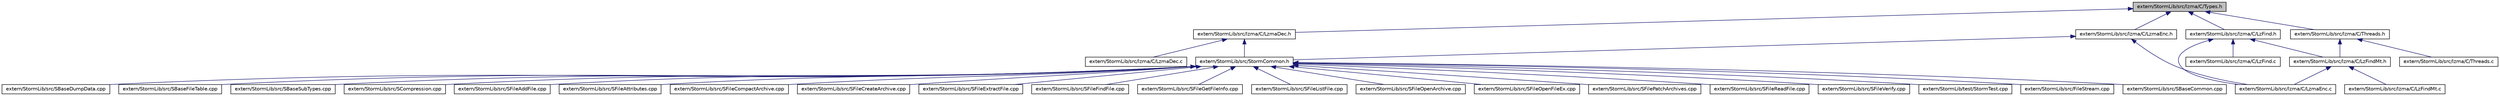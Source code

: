 digraph G
{
  edge [fontname="Helvetica",fontsize="10",labelfontname="Helvetica",labelfontsize="10"];
  node [fontname="Helvetica",fontsize="10",shape=record];
  Node1 [label="extern/StormLib/src/lzma/C/Types.h",height=0.2,width=0.4,color="black", fillcolor="grey75", style="filled" fontcolor="black"];
  Node1 -> Node2 [dir="back",color="midnightblue",fontsize="10",style="solid",fontname="Helvetica"];
  Node2 [label="extern/StormLib/src/lzma/C/LzmaEnc.h",height=0.2,width=0.4,color="black", fillcolor="white", style="filled",URL="$_lzma_enc_8h.html"];
  Node2 -> Node3 [dir="back",color="midnightblue",fontsize="10",style="solid",fontname="Helvetica"];
  Node3 [label="extern/StormLib/src/StormCommon.h",height=0.2,width=0.4,color="black", fillcolor="white", style="filled",URL="$_storm_common_8h.html"];
  Node3 -> Node4 [dir="back",color="midnightblue",fontsize="10",style="solid",fontname="Helvetica"];
  Node4 [label="extern/StormLib/src/FileStream.cpp",height=0.2,width=0.4,color="black", fillcolor="white", style="filled",URL="$_file_stream_8cpp.html"];
  Node3 -> Node5 [dir="back",color="midnightblue",fontsize="10",style="solid",fontname="Helvetica"];
  Node5 [label="extern/StormLib/src/SBaseCommon.cpp",height=0.2,width=0.4,color="black", fillcolor="white", style="filled",URL="$_s_base_common_8cpp.html"];
  Node3 -> Node6 [dir="back",color="midnightblue",fontsize="10",style="solid",fontname="Helvetica"];
  Node6 [label="extern/StormLib/src/SBaseDumpData.cpp",height=0.2,width=0.4,color="black", fillcolor="white", style="filled",URL="$_s_base_dump_data_8cpp.html"];
  Node3 -> Node7 [dir="back",color="midnightblue",fontsize="10",style="solid",fontname="Helvetica"];
  Node7 [label="extern/StormLib/src/SBaseFileTable.cpp",height=0.2,width=0.4,color="black", fillcolor="white", style="filled",URL="$_s_base_file_table_8cpp.html"];
  Node3 -> Node8 [dir="back",color="midnightblue",fontsize="10",style="solid",fontname="Helvetica"];
  Node8 [label="extern/StormLib/src/SBaseSubTypes.cpp",height=0.2,width=0.4,color="black", fillcolor="white", style="filled",URL="$_s_base_sub_types_8cpp.html"];
  Node3 -> Node9 [dir="back",color="midnightblue",fontsize="10",style="solid",fontname="Helvetica"];
  Node9 [label="extern/StormLib/src/SCompression.cpp",height=0.2,width=0.4,color="black", fillcolor="white", style="filled",URL="$_s_compression_8cpp.html"];
  Node3 -> Node10 [dir="back",color="midnightblue",fontsize="10",style="solid",fontname="Helvetica"];
  Node10 [label="extern/StormLib/src/SFileAddFile.cpp",height=0.2,width=0.4,color="black", fillcolor="white", style="filled",URL="$_s_file_add_file_8cpp.html"];
  Node3 -> Node11 [dir="back",color="midnightblue",fontsize="10",style="solid",fontname="Helvetica"];
  Node11 [label="extern/StormLib/src/SFileAttributes.cpp",height=0.2,width=0.4,color="black", fillcolor="white", style="filled",URL="$_s_file_attributes_8cpp.html"];
  Node3 -> Node12 [dir="back",color="midnightblue",fontsize="10",style="solid",fontname="Helvetica"];
  Node12 [label="extern/StormLib/src/SFileCompactArchive.cpp",height=0.2,width=0.4,color="black", fillcolor="white", style="filled",URL="$_s_file_compact_archive_8cpp.html"];
  Node3 -> Node13 [dir="back",color="midnightblue",fontsize="10",style="solid",fontname="Helvetica"];
  Node13 [label="extern/StormLib/src/SFileCreateArchive.cpp",height=0.2,width=0.4,color="black", fillcolor="white", style="filled",URL="$_s_file_create_archive_8cpp.html"];
  Node3 -> Node14 [dir="back",color="midnightblue",fontsize="10",style="solid",fontname="Helvetica"];
  Node14 [label="extern/StormLib/src/SFileExtractFile.cpp",height=0.2,width=0.4,color="black", fillcolor="white", style="filled",URL="$_s_file_extract_file_8cpp.html"];
  Node3 -> Node15 [dir="back",color="midnightblue",fontsize="10",style="solid",fontname="Helvetica"];
  Node15 [label="extern/StormLib/src/SFileFindFile.cpp",height=0.2,width=0.4,color="black", fillcolor="white", style="filled",URL="$_s_file_find_file_8cpp.html"];
  Node3 -> Node16 [dir="back",color="midnightblue",fontsize="10",style="solid",fontname="Helvetica"];
  Node16 [label="extern/StormLib/src/SFileGetFileInfo.cpp",height=0.2,width=0.4,color="black", fillcolor="white", style="filled",URL="$_s_file_get_file_info_8cpp.html"];
  Node3 -> Node17 [dir="back",color="midnightblue",fontsize="10",style="solid",fontname="Helvetica"];
  Node17 [label="extern/StormLib/src/SFileListFile.cpp",height=0.2,width=0.4,color="black", fillcolor="white", style="filled",URL="$_s_file_list_file_8cpp.html"];
  Node3 -> Node18 [dir="back",color="midnightblue",fontsize="10",style="solid",fontname="Helvetica"];
  Node18 [label="extern/StormLib/src/SFileOpenArchive.cpp",height=0.2,width=0.4,color="black", fillcolor="white", style="filled",URL="$_s_file_open_archive_8cpp.html"];
  Node3 -> Node19 [dir="back",color="midnightblue",fontsize="10",style="solid",fontname="Helvetica"];
  Node19 [label="extern/StormLib/src/SFileOpenFileEx.cpp",height=0.2,width=0.4,color="black", fillcolor="white", style="filled",URL="$_s_file_open_file_ex_8cpp.html"];
  Node3 -> Node20 [dir="back",color="midnightblue",fontsize="10",style="solid",fontname="Helvetica"];
  Node20 [label="extern/StormLib/src/SFilePatchArchives.cpp",height=0.2,width=0.4,color="black", fillcolor="white", style="filled",URL="$_s_file_patch_archives_8cpp.html"];
  Node3 -> Node21 [dir="back",color="midnightblue",fontsize="10",style="solid",fontname="Helvetica"];
  Node21 [label="extern/StormLib/src/SFileReadFile.cpp",height=0.2,width=0.4,color="black", fillcolor="white", style="filled",URL="$_s_file_read_file_8cpp.html"];
  Node3 -> Node22 [dir="back",color="midnightblue",fontsize="10",style="solid",fontname="Helvetica"];
  Node22 [label="extern/StormLib/src/SFileVerify.cpp",height=0.2,width=0.4,color="black", fillcolor="white", style="filled",URL="$_s_file_verify_8cpp.html"];
  Node3 -> Node23 [dir="back",color="midnightblue",fontsize="10",style="solid",fontname="Helvetica"];
  Node23 [label="extern/StormLib/test/StormTest.cpp",height=0.2,width=0.4,color="black", fillcolor="white", style="filled",URL="$_storm_test_8cpp.html"];
  Node2 -> Node24 [dir="back",color="midnightblue",fontsize="10",style="solid",fontname="Helvetica"];
  Node24 [label="extern/StormLib/src/lzma/C/LzmaEnc.c",height=0.2,width=0.4,color="black", fillcolor="white", style="filled",URL="$_lzma_enc_8c.html"];
  Node1 -> Node25 [dir="back",color="midnightblue",fontsize="10",style="solid",fontname="Helvetica"];
  Node25 [label="extern/StormLib/src/lzma/C/LzmaDec.h",height=0.2,width=0.4,color="black", fillcolor="white", style="filled",URL="$_lzma_dec_8h.html"];
  Node25 -> Node3 [dir="back",color="midnightblue",fontsize="10",style="solid",fontname="Helvetica"];
  Node25 -> Node26 [dir="back",color="midnightblue",fontsize="10",style="solid",fontname="Helvetica"];
  Node26 [label="extern/StormLib/src/lzma/C/LzmaDec.c",height=0.2,width=0.4,color="black", fillcolor="white", style="filled",URL="$_lzma_dec_8c.html"];
  Node1 -> Node27 [dir="back",color="midnightblue",fontsize="10",style="solid",fontname="Helvetica"];
  Node27 [label="extern/StormLib/src/lzma/C/LzFind.h",height=0.2,width=0.4,color="black", fillcolor="white", style="filled",URL="$_lz_find_8h.html"];
  Node27 -> Node28 [dir="back",color="midnightblue",fontsize="10",style="solid",fontname="Helvetica"];
  Node28 [label="extern/StormLib/src/lzma/C/LzFind.c",height=0.2,width=0.4,color="black", fillcolor="white", style="filled",URL="$_lz_find_8c.html"];
  Node27 -> Node29 [dir="back",color="midnightblue",fontsize="10",style="solid",fontname="Helvetica"];
  Node29 [label="extern/StormLib/src/lzma/C/LzFindMt.h",height=0.2,width=0.4,color="black", fillcolor="white", style="filled",URL="$_lz_find_mt_8h.html"];
  Node29 -> Node30 [dir="back",color="midnightblue",fontsize="10",style="solid",fontname="Helvetica"];
  Node30 [label="extern/StormLib/src/lzma/C/LzFindMt.c",height=0.2,width=0.4,color="black", fillcolor="white", style="filled",URL="$_lz_find_mt_8c.html"];
  Node29 -> Node24 [dir="back",color="midnightblue",fontsize="10",style="solid",fontname="Helvetica"];
  Node27 -> Node24 [dir="back",color="midnightblue",fontsize="10",style="solid",fontname="Helvetica"];
  Node1 -> Node31 [dir="back",color="midnightblue",fontsize="10",style="solid",fontname="Helvetica"];
  Node31 [label="extern/StormLib/src/lzma/C/Threads.h",height=0.2,width=0.4,color="black", fillcolor="white", style="filled",URL="$_threads_8h.html"];
  Node31 -> Node29 [dir="back",color="midnightblue",fontsize="10",style="solid",fontname="Helvetica"];
  Node31 -> Node32 [dir="back",color="midnightblue",fontsize="10",style="solid",fontname="Helvetica"];
  Node32 [label="extern/StormLib/src/lzma/C/Threads.c",height=0.2,width=0.4,color="black", fillcolor="white", style="filled",URL="$_threads_8c.html"];
}
